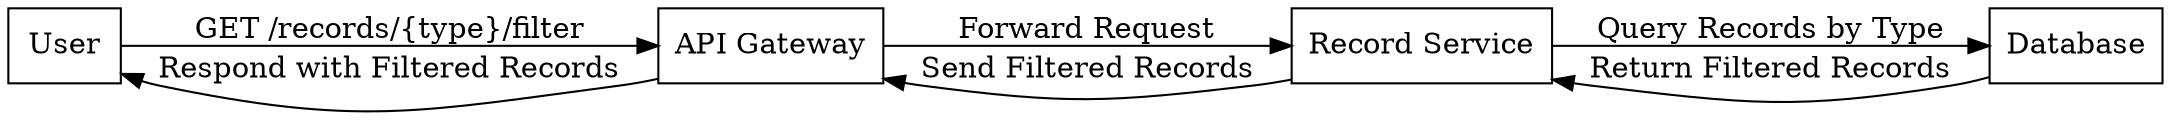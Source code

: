 digraph FilterRecordsByType {
    rankdir=LR;
    node [shape=rectangle];

    User [label="User"];
    APIGateway [label="API Gateway"];
    RecordService [label="Record Service"];
    Database [label="Database"];

    User -> APIGateway [label="GET /records/{type}/filter"];
    APIGateway -> RecordService [label="Forward Request"];
    RecordService -> Database [label="Query Records by Type"];
    Database -> RecordService [label="Return Filtered Records"];
    RecordService -> APIGateway [label="Send Filtered Records"];
    APIGateway -> User [label="Respond with Filtered Records"];
}
